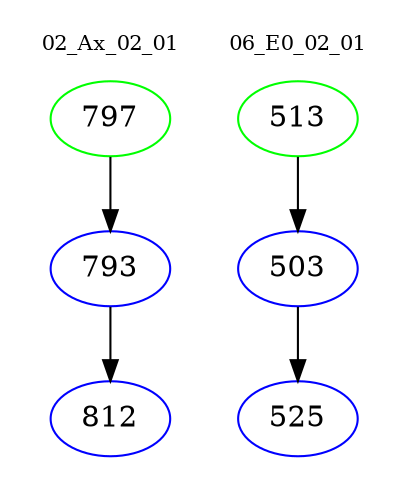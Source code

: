 digraph{
subgraph cluster_0 {
color = white
label = "02_Ax_02_01";
fontsize=10;
T0_797 [label="797", color="green"]
T0_797 -> T0_793 [color="black"]
T0_793 [label="793", color="blue"]
T0_793 -> T0_812 [color="black"]
T0_812 [label="812", color="blue"]
}
subgraph cluster_1 {
color = white
label = "06_E0_02_01";
fontsize=10;
T1_513 [label="513", color="green"]
T1_513 -> T1_503 [color="black"]
T1_503 [label="503", color="blue"]
T1_503 -> T1_525 [color="black"]
T1_525 [label="525", color="blue"]
}
}
